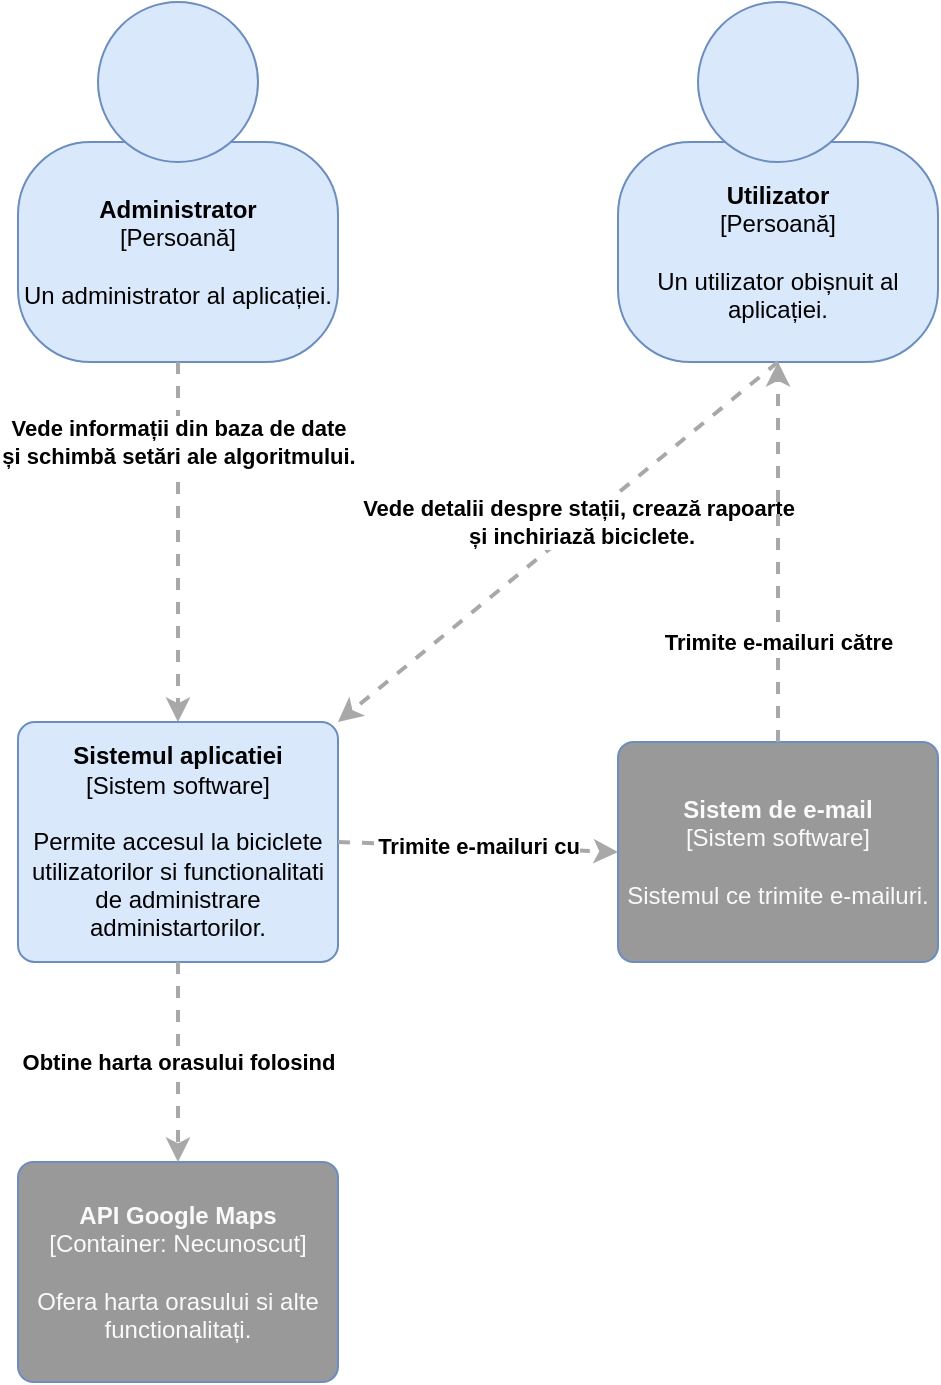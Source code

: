 <mxfile version="13.2.6" type="device"><diagram id="oY2qXbTEWBEi_N1zrGZv" name="Page-1"><mxGraphModel dx="1102" dy="614" grid="1" gridSize="10" guides="1" tooltips="1" connect="1" arrows="1" fold="1" page="1" pageScale="1" pageWidth="827" pageHeight="1169" math="0" shadow="0"><root><mxCell id="0"/><mxCell id="1" parent="0"/><mxCell id="acbDxEnnL6yF7dyuKxwG-1" value="" style="group;rounded=0;labelBackgroundColor=none;fillColor=none;fontColor=#000000;align=center;html=1;" parent="1" vertex="1" connectable="0"><mxGeometry x="230" y="90" width="160" height="180" as="geometry"/><C4Person as="c4"/></mxCell><object label="&lt;b&gt;Administrator&lt;/b&gt;&lt;br&gt;&lt;div&gt;[Persoană]&lt;/div&gt;&lt;div&gt;&lt;br&gt;&lt;/div&gt;&lt;div&gt;Un administrator al aplicației.&lt;/div&gt;" placeholders="1" c4Name="name" c4Type="body" c4Description="Beschreibung" id="acbDxEnnL6yF7dyuKxwG-2"><mxCell style="rounded=1;whiteSpace=wrap;html=1;labelBackgroundColor=none;fillColor=#dae8fc;fontColor=#000000;align=center;arcSize=33;strokeColor=#6c8ebf;" parent="acbDxEnnL6yF7dyuKxwG-1" vertex="1"><mxGeometry y="70" width="160" height="110" as="geometry"/><C4Person as="c4"/></mxCell></object><mxCell id="acbDxEnnL6yF7dyuKxwG-3" value="" style="ellipse;whiteSpace=wrap;html=1;aspect=fixed;rounded=0;labelBackgroundColor=none;fillColor=#dae8fc;fontSize=12;fontColor=#000000;align=center;strokeColor=#6c8ebf;" parent="acbDxEnnL6yF7dyuKxwG-1" vertex="1"><mxGeometry x="40" width="80" height="80" as="geometry"/><C4Person as="c4"/></mxCell><mxCell id="acbDxEnnL6yF7dyuKxwG-4" value="" style="group;rounded=0;labelBackgroundColor=none;fillColor=none;fontColor=#000000;align=center;html=1;" parent="1" vertex="1" connectable="0"><mxGeometry x="530" y="90" width="160" height="180" as="geometry"/><C4Person as="c4"/></mxCell><object label="&lt;b&gt;Utilizator&lt;/b&gt;&lt;br&gt;&lt;div&gt;[Persoană]&lt;/div&gt;&lt;div&gt;&lt;br&gt;&lt;/div&gt;&lt;div&gt;Un utilizator obișnuit al aplicației.&lt;/div&gt;" placeholders="1" c4Name="name" c4Type="body" c4Description="Beschreibung" id="acbDxEnnL6yF7dyuKxwG-5"><mxCell style="rounded=1;whiteSpace=wrap;html=1;labelBackgroundColor=none;fillColor=#dae8fc;fontColor=#000000;align=center;arcSize=33;strokeColor=#6c8ebf;" parent="acbDxEnnL6yF7dyuKxwG-4" vertex="1"><mxGeometry y="70" width="160" height="110" as="geometry"/><C4Person as="c4"/></mxCell></object><mxCell id="acbDxEnnL6yF7dyuKxwG-6" value="" style="ellipse;whiteSpace=wrap;html=1;aspect=fixed;rounded=0;labelBackgroundColor=none;fillColor=#dae8fc;fontSize=12;fontColor=#000000;align=center;strokeColor=#6c8ebf;" parent="acbDxEnnL6yF7dyuKxwG-4" vertex="1"><mxGeometry x="40" width="80" height="80" as="geometry"/><C4Person as="c4"/></mxCell><object label="&lt;b&gt;Vede informaț&lt;/b&gt;&lt;b&gt;ii din baza de date&lt;/b&gt;&lt;br&gt;&lt;b&gt;și schimbă&amp;nbsp;&lt;/b&gt;&lt;b&gt;set&lt;/b&gt;&lt;b&gt;ă&lt;/b&gt;&lt;b&gt;ri ale algoritmului.&lt;/b&gt;" c4Type="Relationship" c4Description="Beschreibung" c4Technology="technology" id="acbDxEnnL6yF7dyuKxwG-9"><mxCell style="edgeStyle=none;rounded=0;html=1;entryX=0.5;entryY=0;jettySize=auto;orthogonalLoop=1;strokeColor=#A8A8A8;strokeWidth=2;fontColor=#000000;jumpStyle=none;dashed=1;exitX=0.5;exitY=1;exitDx=0;exitDy=0;entryDx=0;entryDy=0;" parent="1" source="acbDxEnnL6yF7dyuKxwG-2" target="acbDxEnnL6yF7dyuKxwG-11" edge="1"><mxGeometry x="-0.556" width="160" relative="1" as="geometry"><mxPoint x="200" y="330" as="sourcePoint"/><mxPoint x="280" y="330" as="targetPoint"/><mxPoint as="offset"/></mxGeometry><C4Relationship as="c4"/></mxCell></object><object label="&lt;b&gt;Sistemul aplicatiei&lt;/b&gt;&lt;br&gt;&lt;div&gt;[Sistem software]&lt;/div&gt;&lt;div&gt;&lt;br&gt;&lt;/div&gt;&lt;div&gt;Permite accesul la biciclete utilizatorilor si functionalitati de administrare administartorilor.&lt;/div&gt;" placeholders="1" c4Name="name" c4Type="SoftwareSystem" c4Description="Beschreibung" id="acbDxEnnL6yF7dyuKxwG-11"><mxCell style="rounded=1;whiteSpace=wrap;html=1;labelBackgroundColor=none;fillColor=#dae8fc;fontColor=#000000;align=center;arcSize=7;strokeColor=#6c8ebf;" parent="1" vertex="1"><mxGeometry x="230" y="450" width="160" height="120" as="geometry"/><C4SoftwareSystem as="c4"/></mxCell></object><object label="&lt;div style=&quot;text-align: left&quot;&gt;&lt;div style=&quot;text-align: center&quot;&gt;&lt;b&gt;Vede detalii despre sta&lt;/b&gt;&lt;span style=&quot;text-align: left&quot;&gt;&lt;b&gt;ț&lt;/b&gt;&lt;/span&gt;&lt;b&gt;ii, creaz&lt;/b&gt;&lt;span style=&quot;text-align: left&quot;&gt;&lt;b&gt;ă&lt;/b&gt;&lt;/span&gt;&lt;b&gt;&amp;nbsp;rapoarte&lt;/b&gt;&lt;/div&gt;&lt;div style=&quot;text-align: center&quot;&gt;&lt;b&gt;&amp;nbsp;&lt;/b&gt;&lt;span style=&quot;text-align: left&quot;&gt;&lt;b&gt;ș&lt;/b&gt;&lt;/span&gt;&lt;b&gt;i inchiriaz&lt;/b&gt;&lt;span style=&quot;text-align: left&quot;&gt;&lt;b&gt;ă&lt;/b&gt;&lt;/span&gt;&lt;b&gt;&amp;nbsp;biciclete.&lt;/b&gt;&lt;/div&gt;&lt;/div&gt;" c4Type="Relationship" c4Description="Beschreibung" c4Technology="technology" id="acbDxEnnL6yF7dyuKxwG-12"><mxCell style="edgeStyle=none;rounded=0;html=1;entryX=1;entryY=0;jettySize=auto;orthogonalLoop=1;strokeColor=#A8A8A8;strokeWidth=2;fontColor=#000000;jumpStyle=none;dashed=1;exitX=0.5;exitY=1;exitDx=0;exitDy=0;entryDx=0;entryDy=0;" parent="1" source="acbDxEnnL6yF7dyuKxwG-5" target="acbDxEnnL6yF7dyuKxwG-11" edge="1"><mxGeometry x="-0.099" y="-1" width="160" relative="1" as="geometry"><mxPoint x="540" y="360" as="sourcePoint"/><mxPoint x="700" y="360" as="targetPoint"/><mxPoint as="offset"/></mxGeometry><C4Relationship as="c4"/></mxCell></object><object label="&lt;font color=&quot;#fafafa&quot;&gt;&lt;b&gt;API Google Maps&lt;/b&gt;&lt;br&gt;&lt;/font&gt;&lt;div&gt;&lt;font color=&quot;#fafafa&quot;&gt;[Container: Necunoscut]&lt;/font&gt;&lt;/div&gt;&lt;div&gt;&lt;font color=&quot;#fafafa&quot;&gt;&lt;br&gt;&lt;/font&gt;&lt;/div&gt;&lt;div&gt;&lt;font color=&quot;#fafafa&quot;&gt;Ofera harta orasului si alte functionalitați.&lt;/font&gt;&lt;/div&gt;" placeholders="1" c4Name="name" c4Type="SoftwareSystem" c4Description="Beschreibung" id="acbDxEnnL6yF7dyuKxwG-13"><mxCell style="rounded=1;whiteSpace=wrap;html=1;labelBackgroundColor=none;fillColor=#999999;fontColor=#000000;align=center;arcSize=7;strokeColor=#6c8ebf;" parent="1" vertex="1"><mxGeometry x="230" y="670" width="160" height="110" as="geometry"/><C4SoftwareSystem as="c4"/></mxCell></object><object label="&lt;div style=&quot;text-align: left&quot;&gt;&lt;div style=&quot;text-align: center&quot;&gt;&lt;b&gt;Obtine harta orasului folosind&lt;/b&gt;&lt;/div&gt;&lt;/div&gt;" c4Type="Relationship" c4Description="Beschreibung" c4Technology="technology" id="acbDxEnnL6yF7dyuKxwG-14"><mxCell style="edgeStyle=none;rounded=0;html=1;entryX=0.5;entryY=0;jettySize=auto;orthogonalLoop=1;strokeColor=#A8A8A8;strokeWidth=2;fontColor=#000000;jumpStyle=none;dashed=1;exitX=0.5;exitY=1;exitDx=0;exitDy=0;entryDx=0;entryDy=0;" parent="1" source="acbDxEnnL6yF7dyuKxwG-11" target="acbDxEnnL6yF7dyuKxwG-13" edge="1"><mxGeometry width="160" relative="1" as="geometry"><mxPoint x="330" y="530" as="sourcePoint"/><mxPoint x="490" y="530" as="targetPoint"/></mxGeometry><C4Relationship as="c4"/></mxCell></object><object label="&lt;font color=&quot;#fafafa&quot;&gt;&lt;b&gt;Sistem de e-mail&lt;/b&gt;&lt;br&gt;&lt;/font&gt;&lt;div&gt;&lt;font color=&quot;#fafafa&quot;&gt;[Sistem software]&lt;/font&gt;&lt;/div&gt;&lt;div&gt;&lt;font color=&quot;#fafafa&quot;&gt;&lt;br&gt;&lt;/font&gt;&lt;/div&gt;&lt;div&gt;&lt;font color=&quot;#fafafa&quot;&gt;Sistemul ce trimite e-mailuri.&lt;/font&gt;&lt;/div&gt;" placeholders="1" c4Name="name" c4Type="SoftwareSystem" c4Description="Beschreibung" id="acbDxEnnL6yF7dyuKxwG-15"><mxCell style="rounded=1;whiteSpace=wrap;html=1;labelBackgroundColor=none;fillColor=#999999;fontColor=#000000;align=center;arcSize=7;strokeColor=#6c8ebf;" parent="1" vertex="1"><mxGeometry x="530" y="460" width="160" height="110" as="geometry"/><C4SoftwareSystem as="c4"/></mxCell></object><object label="&lt;div style=&quot;text-align: left&quot;&gt;&lt;div style=&quot;text-align: center&quot;&gt;&lt;b&gt;Trimite e-mailuri cu&lt;/b&gt;&lt;/div&gt;&lt;/div&gt;" c4Type="Relationship" c4Description="Beschreibung" c4Technology="technology" id="acbDxEnnL6yF7dyuKxwG-16"><mxCell style="edgeStyle=none;rounded=0;html=1;entryX=0;entryY=0.5;jettySize=auto;orthogonalLoop=1;strokeColor=#A8A8A8;strokeWidth=2;fontColor=#000000;jumpStyle=none;dashed=1;exitX=1;exitY=0.5;exitDx=0;exitDy=0;entryDx=0;entryDy=0;" parent="1" source="acbDxEnnL6yF7dyuKxwG-11" target="acbDxEnnL6yF7dyuKxwG-15" edge="1"><mxGeometry width="160" relative="1" as="geometry"><mxPoint x="490" y="580" as="sourcePoint"/><mxPoint x="650" y="580" as="targetPoint"/><Array as="points"/></mxGeometry><C4Relationship as="c4"/></mxCell></object><object label="&lt;div style=&quot;text-align: left&quot;&gt;&lt;div style=&quot;text-align: center&quot;&gt;&lt;b&gt;Trimite e-mailuri c&lt;/b&gt;&lt;span style=&quot;text-align: left&quot;&gt;&lt;b&gt;ă&lt;/b&gt;&lt;/span&gt;&lt;b&gt;tre&lt;/b&gt;&lt;/div&gt;&lt;/div&gt;" c4Type="Relationship" c4Description="Beschreibung" c4Technology="technology" id="acbDxEnnL6yF7dyuKxwG-18"><mxCell style="edgeStyle=none;rounded=0;html=1;entryX=0.5;entryY=1;jettySize=auto;orthogonalLoop=1;strokeColor=#A8A8A8;strokeWidth=2;fontColor=#000000;jumpStyle=none;dashed=1;entryDx=0;entryDy=0;exitX=0.5;exitY=0;exitDx=0;exitDy=0;" parent="1" source="acbDxEnnL6yF7dyuKxwG-15" target="acbDxEnnL6yF7dyuKxwG-5" edge="1"><mxGeometry x="-0.474" width="160" relative="1" as="geometry"><mxPoint x="560" y="340" as="sourcePoint"/><mxPoint x="720" y="340" as="targetPoint"/><mxPoint as="offset"/></mxGeometry><C4Relationship as="c4"/></mxCell></object></root></mxGraphModel></diagram></mxfile>